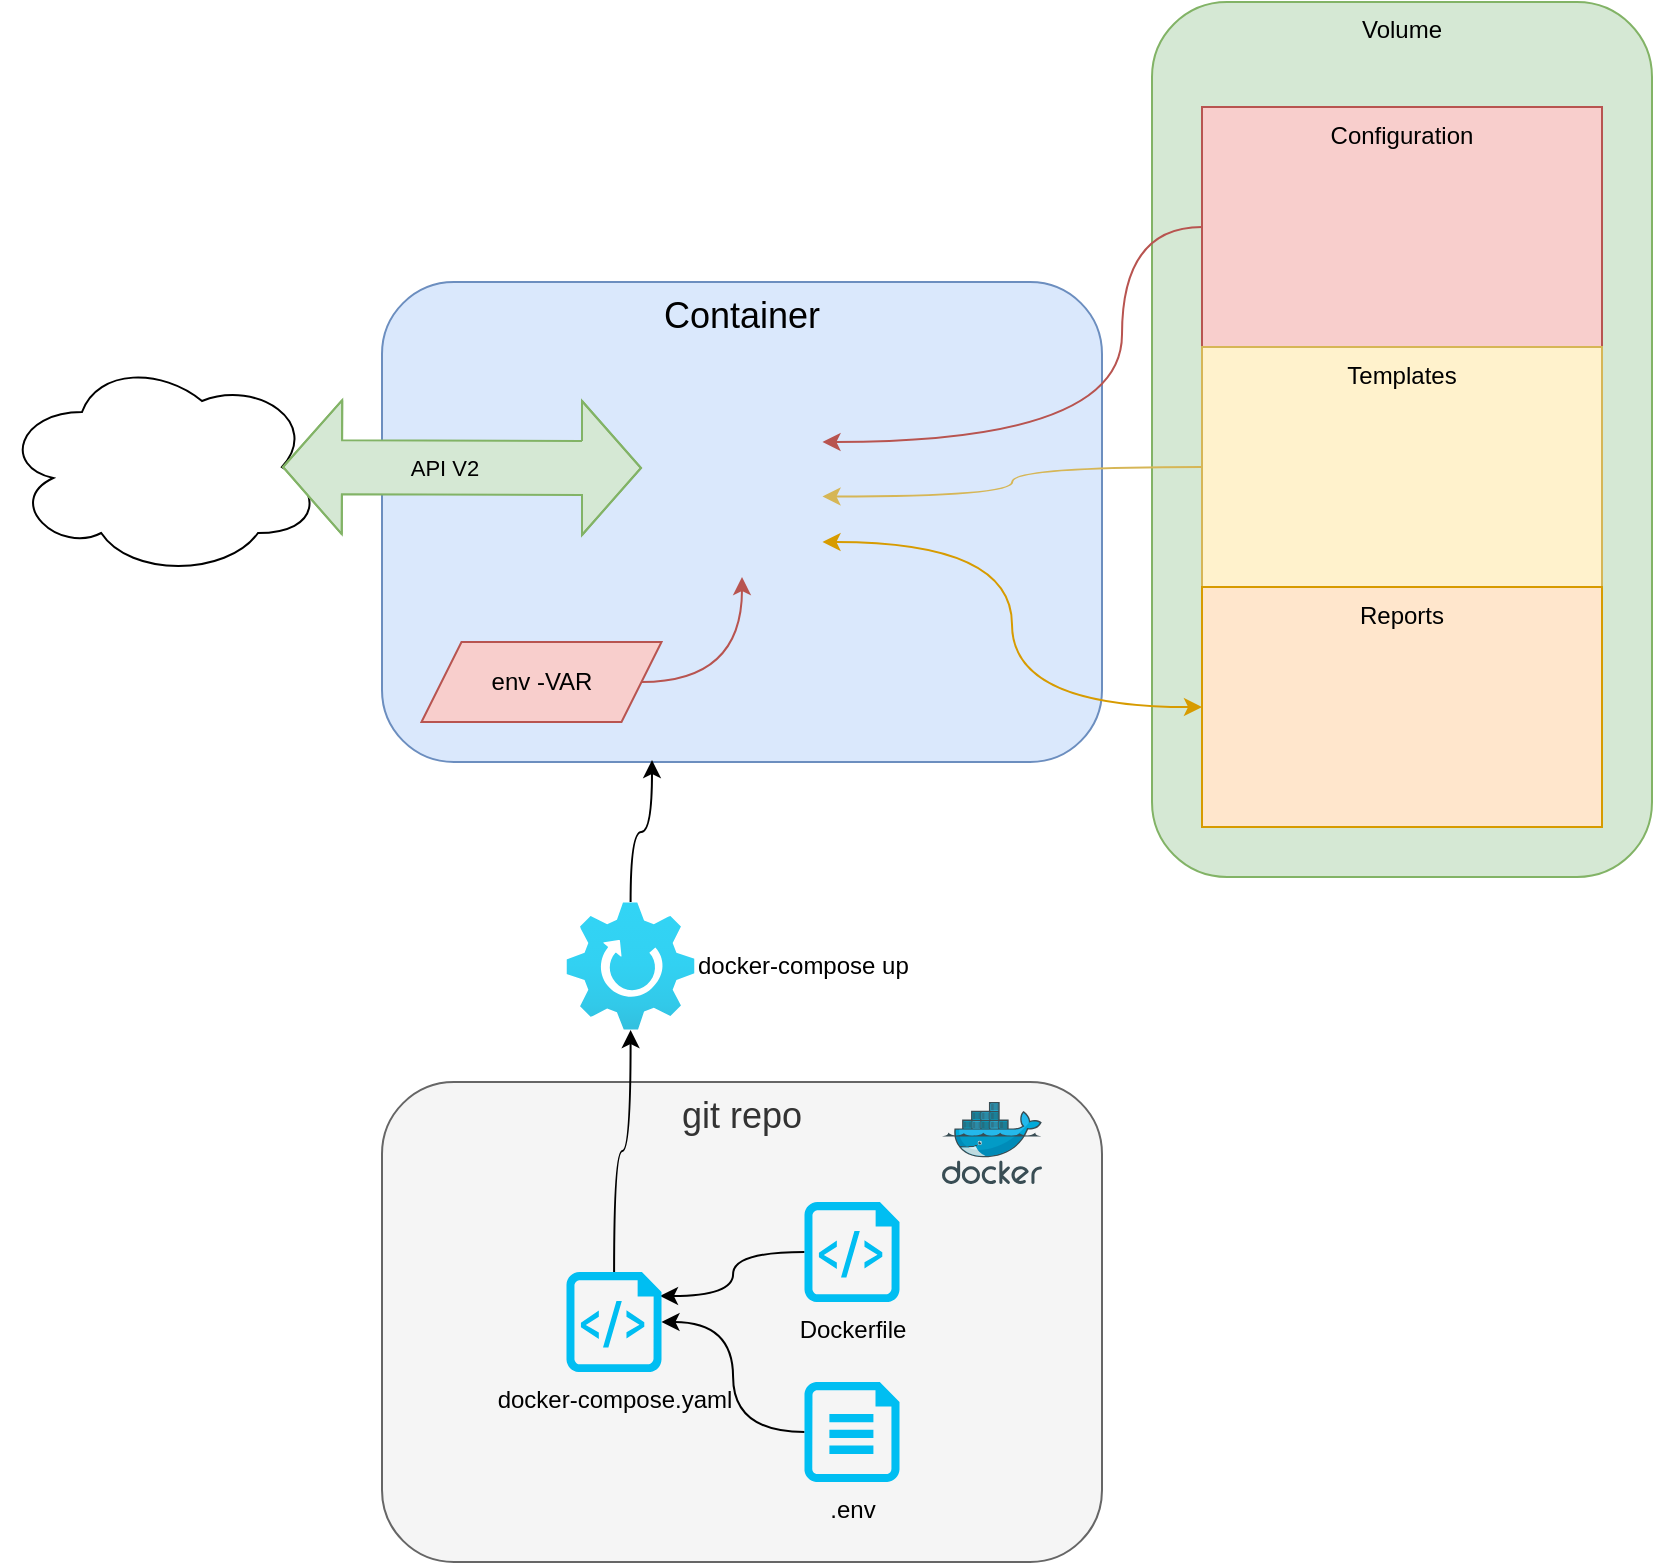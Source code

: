 <mxfile version="21.1.2" type="device">
  <diagram name="Seite-1" id="Q1QrtW-KMqEk42R8uaaQ">
    <mxGraphModel dx="1114" dy="743" grid="1" gridSize="10" guides="1" tooltips="1" connect="1" arrows="1" fold="1" page="1" pageScale="1" pageWidth="827" pageHeight="1169" math="0" shadow="0">
      <root>
        <mxCell id="0" />
        <mxCell id="1" parent="0" />
        <mxCell id="I1el0wAQfucEpOMZlgk7-36" value="git repo" style="rounded=1;whiteSpace=wrap;html=1;verticalAlign=top;fontSize=18;horizontal=1;fillColor=#f5f5f5;strokeColor=#666666;fontColor=#333333;" vertex="1" parent="1">
          <mxGeometry x="190" y="600" width="360" height="240" as="geometry" />
        </mxCell>
        <mxCell id="I1el0wAQfucEpOMZlgk7-30" value="Volume" style="rounded=1;whiteSpace=wrap;html=1;verticalAlign=top;fillColor=#d5e8d4;strokeColor=#82b366;horizontal=1;" vertex="1" parent="1">
          <mxGeometry x="575" y="60" width="250" height="437.5" as="geometry" />
        </mxCell>
        <mxCell id="I1el0wAQfucEpOMZlgk7-1" value="Container" style="rounded=1;whiteSpace=wrap;html=1;verticalAlign=top;fontSize=18;horizontal=1;fillColor=#dae8fc;strokeColor=#6c8ebf;" vertex="1" parent="1">
          <mxGeometry x="190" y="200" width="360" height="240" as="geometry" />
        </mxCell>
        <mxCell id="I1el0wAQfucEpOMZlgk7-25" style="edgeStyle=orthogonalEdgeStyle;rounded=0;orthogonalLoop=1;jettySize=auto;html=1;exitX=0;exitY=0.5;exitDx=0;exitDy=0;curved=1;fillColor=#f8cecc;strokeColor=#b85450;" edge="1" parent="1" source="I1el0wAQfucEpOMZlgk7-2" target="I1el0wAQfucEpOMZlgk7-16">
          <mxGeometry relative="1" as="geometry">
            <Array as="points">
              <mxPoint x="560" y="173" />
              <mxPoint x="560" y="280" />
            </Array>
          </mxGeometry>
        </mxCell>
        <mxCell id="I1el0wAQfucEpOMZlgk7-2" value="Configuration" style="rounded=0;whiteSpace=wrap;html=1;verticalAlign=top;fillColor=#f8cecc;strokeColor=#b85450;horizontal=1;" vertex="1" parent="1">
          <mxGeometry x="600" y="112.5" width="200" height="120" as="geometry" />
        </mxCell>
        <mxCell id="I1el0wAQfucEpOMZlgk7-26" style="edgeStyle=orthogonalEdgeStyle;rounded=0;orthogonalLoop=1;jettySize=auto;html=1;curved=1;fillColor=#fff2cc;strokeColor=#d6b656;" edge="1" parent="1" source="I1el0wAQfucEpOMZlgk7-3" target="I1el0wAQfucEpOMZlgk7-16">
          <mxGeometry relative="1" as="geometry" />
        </mxCell>
        <mxCell id="I1el0wAQfucEpOMZlgk7-3" value="Templates" style="rounded=0;whiteSpace=wrap;html=1;verticalAlign=top;fillColor=#fff2cc;strokeColor=#d6b656;" vertex="1" parent="1">
          <mxGeometry x="600" y="232.5" width="200" height="120" as="geometry" />
        </mxCell>
        <mxCell id="I1el0wAQfucEpOMZlgk7-4" value="Reports" style="rounded=0;whiteSpace=wrap;html=1;verticalAlign=top;fillColor=#ffe6cc;strokeColor=#d79b00;" vertex="1" parent="1">
          <mxGeometry x="600" y="352.5" width="200" height="120" as="geometry" />
        </mxCell>
        <mxCell id="I1el0wAQfucEpOMZlgk7-12" value="" style="shape=image;html=1;verticalAlign=top;verticalLabelPosition=bottom;labelBackgroundColor=#ffffff;imageAspect=0;aspect=fixed;image=https://cdn1.iconfinder.com/data/icons/bootstrap-vol-3/16/filetype-xls-128.png" vertex="1" parent="1">
          <mxGeometry x="720" y="272.5" width="60" height="60" as="geometry" />
        </mxCell>
        <mxCell id="I1el0wAQfucEpOMZlgk7-13" value="" style="shape=image;html=1;verticalAlign=top;verticalLabelPosition=bottom;labelBackgroundColor=#ffffff;imageAspect=0;aspect=fixed;image=https://cdn1.iconfinder.com/data/icons/bootstrap-vol-3/16/filetype-csv-128.png" vertex="1" parent="1">
          <mxGeometry x="640" y="272.5" width="60" height="60" as="geometry" />
        </mxCell>
        <mxCell id="I1el0wAQfucEpOMZlgk7-14" value="" style="shape=image;html=1;verticalAlign=top;verticalLabelPosition=bottom;labelBackgroundColor=#ffffff;imageAspect=0;aspect=fixed;image=https://cdn1.iconfinder.com/data/icons/bootstrap-vol-3/16/filetype-csv-128.png" vertex="1" parent="1">
          <mxGeometry x="640" y="392.5" width="60" height="60" as="geometry" />
        </mxCell>
        <mxCell id="I1el0wAQfucEpOMZlgk7-15" value="" style="shape=image;html=1;verticalAlign=top;verticalLabelPosition=bottom;labelBackgroundColor=#ffffff;imageAspect=0;aspect=fixed;image=https://cdn1.iconfinder.com/data/icons/bootstrap-vol-3/16/filetype-xls-128.png" vertex="1" parent="1">
          <mxGeometry x="720" y="392.5" width="60" height="60" as="geometry" />
        </mxCell>
        <mxCell id="I1el0wAQfucEpOMZlgk7-27" style="edgeStyle=orthogonalEdgeStyle;rounded=0;orthogonalLoop=1;jettySize=auto;html=1;entryX=0;entryY=0.5;entryDx=0;entryDy=0;curved=1;fillColor=#ffe6cc;strokeColor=#d79b00;startArrow=classic;startFill=1;" edge="1" parent="1" source="I1el0wAQfucEpOMZlgk7-16" target="I1el0wAQfucEpOMZlgk7-4">
          <mxGeometry relative="1" as="geometry">
            <Array as="points">
              <mxPoint x="505" y="330" />
              <mxPoint x="505" y="413" />
            </Array>
          </mxGeometry>
        </mxCell>
        <mxCell id="I1el0wAQfucEpOMZlgk7-16" value="" style="shape=image;html=1;verticalAlign=top;verticalLabelPosition=bottom;labelBackgroundColor=#ffffff;imageAspect=0;aspect=fixed;image=https://cdn1.iconfinder.com/data/icons/DarkGlass_Reworked/128x128/mimetypes/source_py.png" vertex="1" parent="1">
          <mxGeometry x="329.75" y="267" width="80.5" height="80.5" as="geometry" />
        </mxCell>
        <mxCell id="I1el0wAQfucEpOMZlgk7-17" value="" style="shape=image;html=1;verticalAlign=top;verticalLabelPosition=bottom;labelBackgroundColor=#ffffff;imageAspect=0;aspect=fixed;image=https://cdn1.iconfinder.com/data/icons/bootstrap-vol-3/16/filetype-json-128.png" vertex="1" parent="1">
          <mxGeometry x="640" y="152" width="60" height="60" as="geometry" />
        </mxCell>
        <mxCell id="I1el0wAQfucEpOMZlgk7-18" value="" style="ellipse;shape=cloud;whiteSpace=wrap;html=1;" vertex="1" parent="1">
          <mxGeometry y="237.5" width="160" height="110" as="geometry" />
        </mxCell>
        <mxCell id="I1el0wAQfucEpOMZlgk7-19" value="" style="shape=image;verticalLabelPosition=bottom;labelBackgroundColor=default;verticalAlign=top;aspect=fixed;imageAspect=0;image=https://startup-academy.ch/wp-content/uploads/2021/04/eliona-Logo-Black-1.png;" vertex="1" parent="1">
          <mxGeometry x="40" y="256.25" width="100" height="72.5" as="geometry" />
        </mxCell>
        <mxCell id="I1el0wAQfucEpOMZlgk7-20" value="" style="shape=flexArrow;endArrow=classic;startArrow=classic;html=1;rounded=0;exitX=0.875;exitY=0.5;exitDx=0;exitDy=0;exitPerimeter=0;fillColor=#d5e8d4;strokeColor=#82b366;startWidth=39;startSize=9.5;width=27;endWidth=39;endSize=9.5;" edge="1" parent="1" source="I1el0wAQfucEpOMZlgk7-18">
          <mxGeometry width="100" height="100" relative="1" as="geometry">
            <mxPoint x="70" y="510" as="sourcePoint" />
            <mxPoint x="320" y="293" as="targetPoint" />
            <Array as="points">
              <mxPoint x="290" y="293" />
            </Array>
          </mxGeometry>
        </mxCell>
        <mxCell id="I1el0wAQfucEpOMZlgk7-21" value="API V2" style="edgeLabel;html=1;align=center;verticalAlign=middle;resizable=0;points=[];labelBackgroundColor=none;" vertex="1" connectable="0" parent="I1el0wAQfucEpOMZlgk7-20">
          <mxGeometry x="-0.109" y="3" relative="1" as="geometry">
            <mxPoint x="1" y="3" as="offset" />
          </mxGeometry>
        </mxCell>
        <mxCell id="I1el0wAQfucEpOMZlgk7-24" value="" style="shape=image;html=1;verticalAlign=top;verticalLabelPosition=bottom;labelBackgroundColor=#ffffff;imageAspect=0;aspect=fixed;image=https://cdn4.iconfinder.com/data/icons/scripting-and-programming-languages/512/660277-Python_logo-128.png" vertex="1" parent="1">
          <mxGeometry x="440" y="179" width="88" height="88" as="geometry" />
        </mxCell>
        <mxCell id="I1el0wAQfucEpOMZlgk7-29" style="edgeStyle=orthogonalEdgeStyle;rounded=0;orthogonalLoop=1;jettySize=auto;html=1;exitX=1;exitY=0.5;exitDx=0;exitDy=0;curved=1;fillColor=#f8cecc;strokeColor=#b85450;" edge="1" parent="1" source="I1el0wAQfucEpOMZlgk7-28" target="I1el0wAQfucEpOMZlgk7-16">
          <mxGeometry relative="1" as="geometry">
            <Array as="points">
              <mxPoint x="370" y="400" />
            </Array>
          </mxGeometry>
        </mxCell>
        <mxCell id="I1el0wAQfucEpOMZlgk7-28" value="env -VAR" style="shape=parallelogram;perimeter=parallelogramPerimeter;whiteSpace=wrap;html=1;fixedSize=1;fillColor=#f8cecc;strokeColor=#b85450;" vertex="1" parent="1">
          <mxGeometry x="209.75" y="380" width="120" height="40" as="geometry" />
        </mxCell>
        <mxCell id="I1el0wAQfucEpOMZlgk7-31" value="" style="image;sketch=0;aspect=fixed;html=1;points=[];align=center;fontSize=12;image=img/lib/mscae/Docker.svg;" vertex="1" parent="1">
          <mxGeometry x="470" y="610" width="50" height="41" as="geometry" />
        </mxCell>
        <mxCell id="I1el0wAQfucEpOMZlgk7-38" style="edgeStyle=orthogonalEdgeStyle;rounded=0;orthogonalLoop=1;jettySize=auto;html=1;curved=1;entryX=0.984;entryY=0.24;entryDx=0;entryDy=0;entryPerimeter=0;" edge="1" parent="1" source="I1el0wAQfucEpOMZlgk7-33" target="I1el0wAQfucEpOMZlgk7-34">
          <mxGeometry relative="1" as="geometry" />
        </mxCell>
        <mxCell id="I1el0wAQfucEpOMZlgk7-33" value="Dockerfile" style="verticalLabelPosition=bottom;html=1;verticalAlign=top;align=center;strokeColor=none;fillColor=#00BEF2;shape=mxgraph.azure.script_file;pointerEvents=1;" vertex="1" parent="1">
          <mxGeometry x="401.25" y="660" width="47.5" height="50" as="geometry" />
        </mxCell>
        <mxCell id="I1el0wAQfucEpOMZlgk7-40" style="edgeStyle=orthogonalEdgeStyle;rounded=0;orthogonalLoop=1;jettySize=auto;html=1;curved=1;" edge="1" parent="1" source="I1el0wAQfucEpOMZlgk7-34" target="I1el0wAQfucEpOMZlgk7-37">
          <mxGeometry relative="1" as="geometry" />
        </mxCell>
        <mxCell id="I1el0wAQfucEpOMZlgk7-34" value="docker-compose.yaml" style="verticalLabelPosition=bottom;html=1;verticalAlign=top;align=center;strokeColor=none;fillColor=#00BEF2;shape=mxgraph.azure.script_file;pointerEvents=1;" vertex="1" parent="1">
          <mxGeometry x="282.25" y="695" width="47.5" height="50" as="geometry" />
        </mxCell>
        <mxCell id="I1el0wAQfucEpOMZlgk7-39" style="edgeStyle=orthogonalEdgeStyle;rounded=0;orthogonalLoop=1;jettySize=auto;html=1;entryX=1;entryY=0.5;entryDx=0;entryDy=0;entryPerimeter=0;curved=1;" edge="1" parent="1" source="I1el0wAQfucEpOMZlgk7-35" target="I1el0wAQfucEpOMZlgk7-34">
          <mxGeometry relative="1" as="geometry" />
        </mxCell>
        <mxCell id="I1el0wAQfucEpOMZlgk7-35" value=".env" style="verticalLabelPosition=bottom;html=1;verticalAlign=top;align=center;strokeColor=none;fillColor=#00BEF2;shape=mxgraph.azure.cloud_services_configuration_file;pointerEvents=1;" vertex="1" parent="1">
          <mxGeometry x="401.25" y="750" width="47.5" height="50" as="geometry" />
        </mxCell>
        <mxCell id="I1el0wAQfucEpOMZlgk7-41" style="edgeStyle=orthogonalEdgeStyle;rounded=0;orthogonalLoop=1;jettySize=auto;html=1;entryX=0.375;entryY=0.996;entryDx=0;entryDy=0;entryPerimeter=0;curved=1;" edge="1" parent="1" source="I1el0wAQfucEpOMZlgk7-37" target="I1el0wAQfucEpOMZlgk7-1">
          <mxGeometry relative="1" as="geometry">
            <Array as="points">
              <mxPoint x="314" y="475" />
              <mxPoint x="325" y="475" />
            </Array>
          </mxGeometry>
        </mxCell>
        <mxCell id="I1el0wAQfucEpOMZlgk7-37" value="docker-compose up" style="image;aspect=fixed;html=1;points=[];align=left;fontSize=12;image=img/lib/azure2/general/Gear.svg;verticalAlign=middle;horizontal=1;labelPosition=right;verticalLabelPosition=middle;" vertex="1" parent="1">
          <mxGeometry x="282.25" y="510" width="64" height="64" as="geometry" />
        </mxCell>
      </root>
    </mxGraphModel>
  </diagram>
</mxfile>
